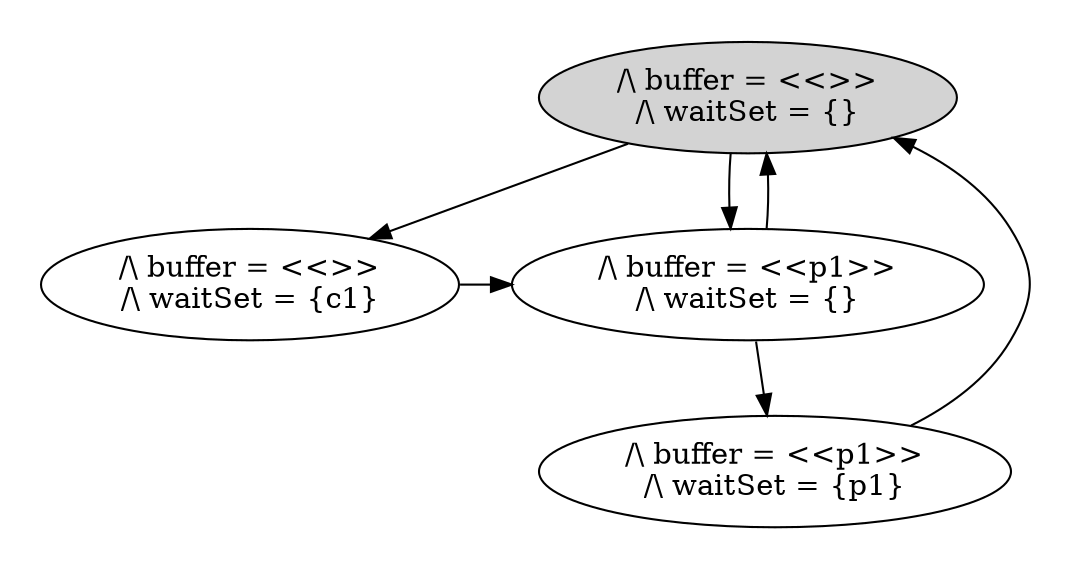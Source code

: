 strict digraph DiskGraph {
nodesep=0.35;
subgraph cluster_graph {
color="white";
1361886694690155653 [label="/\\ buffer = <<>>\n/\\ waitSet = {}",style = filled]
1361886694690155653 -> 8427788535082373079 [label="",color="black",fontcolor="black"];
8427788535082373079 [label="/\\ buffer = <<p1>>\n/\\ waitSet = {}"];
1361886694690155653 -> -7172793711072072991 [label="",color="black",fontcolor="black"];
-7172793711072072991 [label="/\\ buffer = <<>>\n/\\ waitSet = {c1}"];
8427788535082373079 -> -6634559038400111083 [label="",color="black",fontcolor="black"];
-6634559038400111083 [label="/\\ buffer = <<p1>>\n/\\ waitSet = {p1}"];
8427788535082373079 -> 1361886694690155653 [label="",color="black",fontcolor="black"];
-7172793711072072991 -> 8427788535082373079 [label="",color="black",fontcolor="black"];
-6634559038400111083 -> 1361886694690155653 [label="",color="black",fontcolor="black"];
{rank = same; 1361886694690155653;}
{rank = same; 8427788535082373079;-7172793711072072991;}
{rank = same; -6634559038400111083;}
}
}